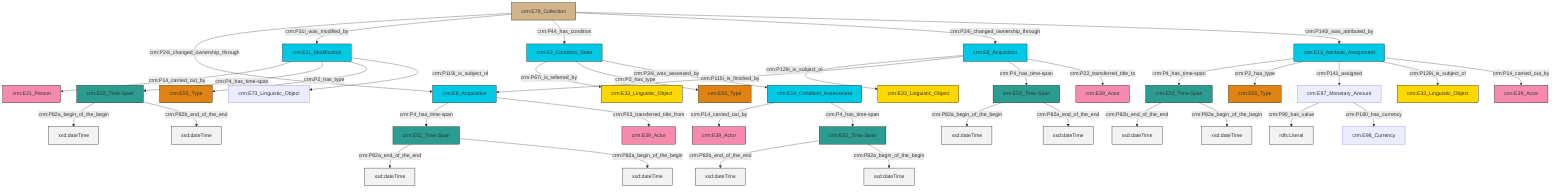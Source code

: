 graph TD
classDef Literal fill:#f2f2f2,stroke:#000000;
classDef CRM_Entity fill:#FFFFFF,stroke:#000000;
classDef Temporal_Entity fill:#00C9E6, stroke:#000000;
classDef Type fill:#E18312, stroke:#000000;
classDef Time-Span fill:#2C9C91, stroke:#000000;
classDef Appellation fill:#FFEB7F, stroke:#000000;
classDef Place fill:#008836, stroke:#000000;
classDef Persistent_Item fill:#B266B2, stroke:#000000;
classDef Conceptual_Object fill:#FFD700, stroke:#000000;
classDef Physical_Thing fill:#D2B48C, stroke:#000000;
classDef Actor fill:#f58aad, stroke:#000000;
classDef PC_Classes fill:#4ce600, stroke:#000000;
classDef Multi fill:#cccccc,stroke:#000000;

6["crm:E52_Time-Span"]:::Time-Span -->|crm:P82a_begin_of_the_begin| 7[xsd:dateTime]:::Literal
10["crm:E52_Time-Span"]:::Time-Span -->|crm:P82b_end_of_the_end| 11[xsd:dateTime]:::Literal
0["crm:E11_Modification"]:::Temporal_Entity -->|crm:P14_carried_out_by| 20["crm:E21_Person"]:::Actor
4["crm:E97_Monetary_Amount"]:::Default -->|crm:P90_has_value| 21[rdfs:Literal]:::Literal
18["crm:E8_Acquisition"]:::Temporal_Entity -->|crm:P129i_is_subject_of| 2["crm:E33_Linguistic_Object"]:::Conceptual_Object
16["crm:E52_Time-Span"]:::Time-Span -->|crm:P82b_end_of_the_end| 24[xsd:dateTime]:::Literal
25["crm:E78_Collection"]:::Physical_Thing -->|crm:P24i_changed_ownership_through| 26["crm:E8_Acquisition"]:::Temporal_Entity
18["crm:E8_Acquisition"]:::Temporal_Entity -->|crm:P115i_is_finished_by| 26["crm:E8_Acquisition"]:::Temporal_Entity
30["crm:E14_Condition_Assessment"]:::Temporal_Entity -->|crm:P14_carried_out_by| 31["crm:E39_Actor"]:::Actor
32["crm:E13_Attribute_Assignment"]:::Temporal_Entity -->|crm:P4_has_time-span| 16["crm:E52_Time-Span"]:::Time-Span
26["crm:E8_Acquisition"]:::Temporal_Entity -->|crm:P4_has_time-span| 8["crm:E52_Time-Span"]:::Time-Span
33["crm:E3_Condition_State"]:::Temporal_Entity -->|crm:P67i_is_referred_by| 34["crm:E33_Linguistic_Object"]:::Conceptual_Object
6["crm:E52_Time-Span"]:::Time-Span -->|crm:P82a_end_of_the_end| 37[xsd:dateTime]:::Literal
25["crm:E78_Collection"]:::Physical_Thing -->|crm:P31i_was_modified_by| 0["crm:E11_Modification"]:::Temporal_Entity
22["crm:E52_Time-Span"]:::Time-Span -->|crm:P82a_begin_of_the_begin| 38[xsd:dateTime]:::Literal
0["crm:E11_Modification"]:::Temporal_Entity -->|crm:P4_has_time-span| 22["crm:E52_Time-Span"]:::Time-Span
16["crm:E52_Time-Span"]:::Time-Span -->|crm:P82a_begin_of_the_begin| 40[xsd:dateTime]:::Literal
33["crm:E3_Condition_State"]:::Temporal_Entity -->|crm:P2_has_type| 41["crm:E55_Type"]:::Type
25["crm:E78_Collection"]:::Physical_Thing -->|crm:P44_has_condition| 33["crm:E3_Condition_State"]:::Temporal_Entity
25["crm:E78_Collection"]:::Physical_Thing -->|crm:P24i_changed_ownership_through| 18["crm:E8_Acquisition"]:::Temporal_Entity
0["crm:E11_Modification"]:::Temporal_Entity -->|crm:P2_has_type| 12["crm:E55_Type"]:::Type
32["crm:E13_Attribute_Assignment"]:::Temporal_Entity -->|crm:P2_has_type| 35["crm:E55_Type"]:::Type
30["crm:E14_Condition_Assessment"]:::Temporal_Entity -->|crm:P4_has_time-span| 10["crm:E52_Time-Span"]:::Time-Span
32["crm:E13_Attribute_Assignment"]:::Temporal_Entity -->|crm:P141_assigned| 4["crm:E97_Monetary_Amount"]:::Default
32["crm:E13_Attribute_Assignment"]:::Temporal_Entity -->|crm:P129i_is_subject_of| 46["crm:E33_Linguistic_Object"]:::Conceptual_Object
10["crm:E52_Time-Span"]:::Time-Span -->|crm:P82a_begin_of_the_begin| 47[xsd:dateTime]:::Literal
26["crm:E8_Acquisition"]:::Temporal_Entity -->|crm:P23_transferred_title_from| 49["crm:E39_Actor"]:::Actor
0["crm:E11_Modification"]:::Temporal_Entity -->|crm:P119i_is_subject_of| 14["crm:E73_Linguistic_Object"]:::Default
4["crm:E97_Monetary_Amount"]:::Default -->|crm:P180_has_currency| 50["crm:E98_Currency"]:::Default
18["crm:E8_Acquisition"]:::Temporal_Entity -->|crm:P4_has_time-span| 6["crm:E52_Time-Span"]:::Time-Span
18["crm:E8_Acquisition"]:::Temporal_Entity -->|crm:P22_transferred_title_to| 54["crm:E39_Actor"]:::Actor
22["crm:E52_Time-Span"]:::Time-Span -->|crm:P82b_end_of_the_end| 55[xsd:dateTime]:::Literal
33["crm:E3_Condition_State"]:::Temporal_Entity -->|crm:P34i_was_assessed_by| 30["crm:E14_Condition_Assessment"]:::Temporal_Entity
32["crm:E13_Attribute_Assignment"]:::Temporal_Entity -->|crm:P14_carried_out_by| 27["crm:E39_Actor"]:::Actor
25["crm:E78_Collection"]:::Physical_Thing -->|crm:P140i_was_attributed_by| 32["crm:E13_Attribute_Assignment"]:::Temporal_Entity
8["crm:E52_Time-Span"]:::Time-Span -->|crm:P82a_end_of_the_end| 59[xsd:dateTime]:::Literal
8["crm:E52_Time-Span"]:::Time-Span -->|crm:P82a_begin_of_the_begin| 60[xsd:dateTime]:::Literal
